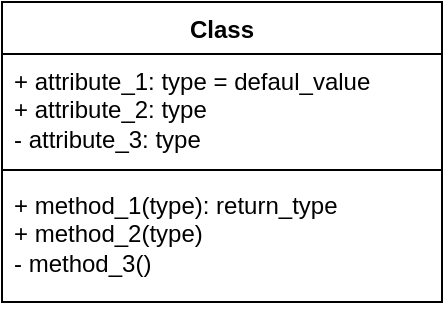 <mxfile version="24.7.8">
  <diagram name="Página-1" id="yADv6XBhCBoWNLq5back">
    <mxGraphModel dx="731" dy="469" grid="1" gridSize="10" guides="1" tooltips="1" connect="1" arrows="1" fold="1" page="1" pageScale="1" pageWidth="850" pageHeight="1100" math="0" shadow="0">
      <root>
        <mxCell id="0" />
        <mxCell id="1" parent="0" />
        <mxCell id="_snXFCy6zh-cAGRAotIp-1" value="Class" style="swimlane;fontStyle=1;align=center;verticalAlign=top;childLayout=stackLayout;horizontal=1;startSize=26;horizontalStack=0;resizeParent=1;resizeParentMax=0;resizeLast=0;collapsible=1;marginBottom=0;whiteSpace=wrap;html=1;" vertex="1" parent="1">
          <mxGeometry x="300" y="250" width="220" height="150" as="geometry" />
        </mxCell>
        <mxCell id="_snXFCy6zh-cAGRAotIp-2" value="+ attribute_1: type = defaul_value&lt;div&gt;+ attribute_2: type&lt;/div&gt;&lt;div&gt;- attribute_3: type&lt;br&gt;&lt;/div&gt;" style="text;strokeColor=none;fillColor=none;align=left;verticalAlign=top;spacingLeft=4;spacingRight=4;overflow=hidden;rotatable=0;points=[[0,0.5],[1,0.5]];portConstraint=eastwest;whiteSpace=wrap;html=1;" vertex="1" parent="_snXFCy6zh-cAGRAotIp-1">
          <mxGeometry y="26" width="220" height="54" as="geometry" />
        </mxCell>
        <mxCell id="_snXFCy6zh-cAGRAotIp-3" value="" style="line;strokeWidth=1;fillColor=none;align=left;verticalAlign=middle;spacingTop=-1;spacingLeft=3;spacingRight=3;rotatable=0;labelPosition=right;points=[];portConstraint=eastwest;strokeColor=inherit;" vertex="1" parent="_snXFCy6zh-cAGRAotIp-1">
          <mxGeometry y="80" width="220" height="8" as="geometry" />
        </mxCell>
        <mxCell id="_snXFCy6zh-cAGRAotIp-4" value="+ method_1(type): return_type&lt;div&gt;+ method_2(type)&lt;/div&gt;&lt;div&gt;- method_3()&lt;br&gt;&lt;div&gt;&lt;br&gt;&lt;/div&gt;&lt;/div&gt;" style="text;strokeColor=none;fillColor=none;align=left;verticalAlign=top;spacingLeft=4;spacingRight=4;overflow=hidden;rotatable=0;points=[[0,0.5],[1,0.5]];portConstraint=eastwest;whiteSpace=wrap;html=1;" vertex="1" parent="_snXFCy6zh-cAGRAotIp-1">
          <mxGeometry y="88" width="220" height="62" as="geometry" />
        </mxCell>
      </root>
    </mxGraphModel>
  </diagram>
</mxfile>
